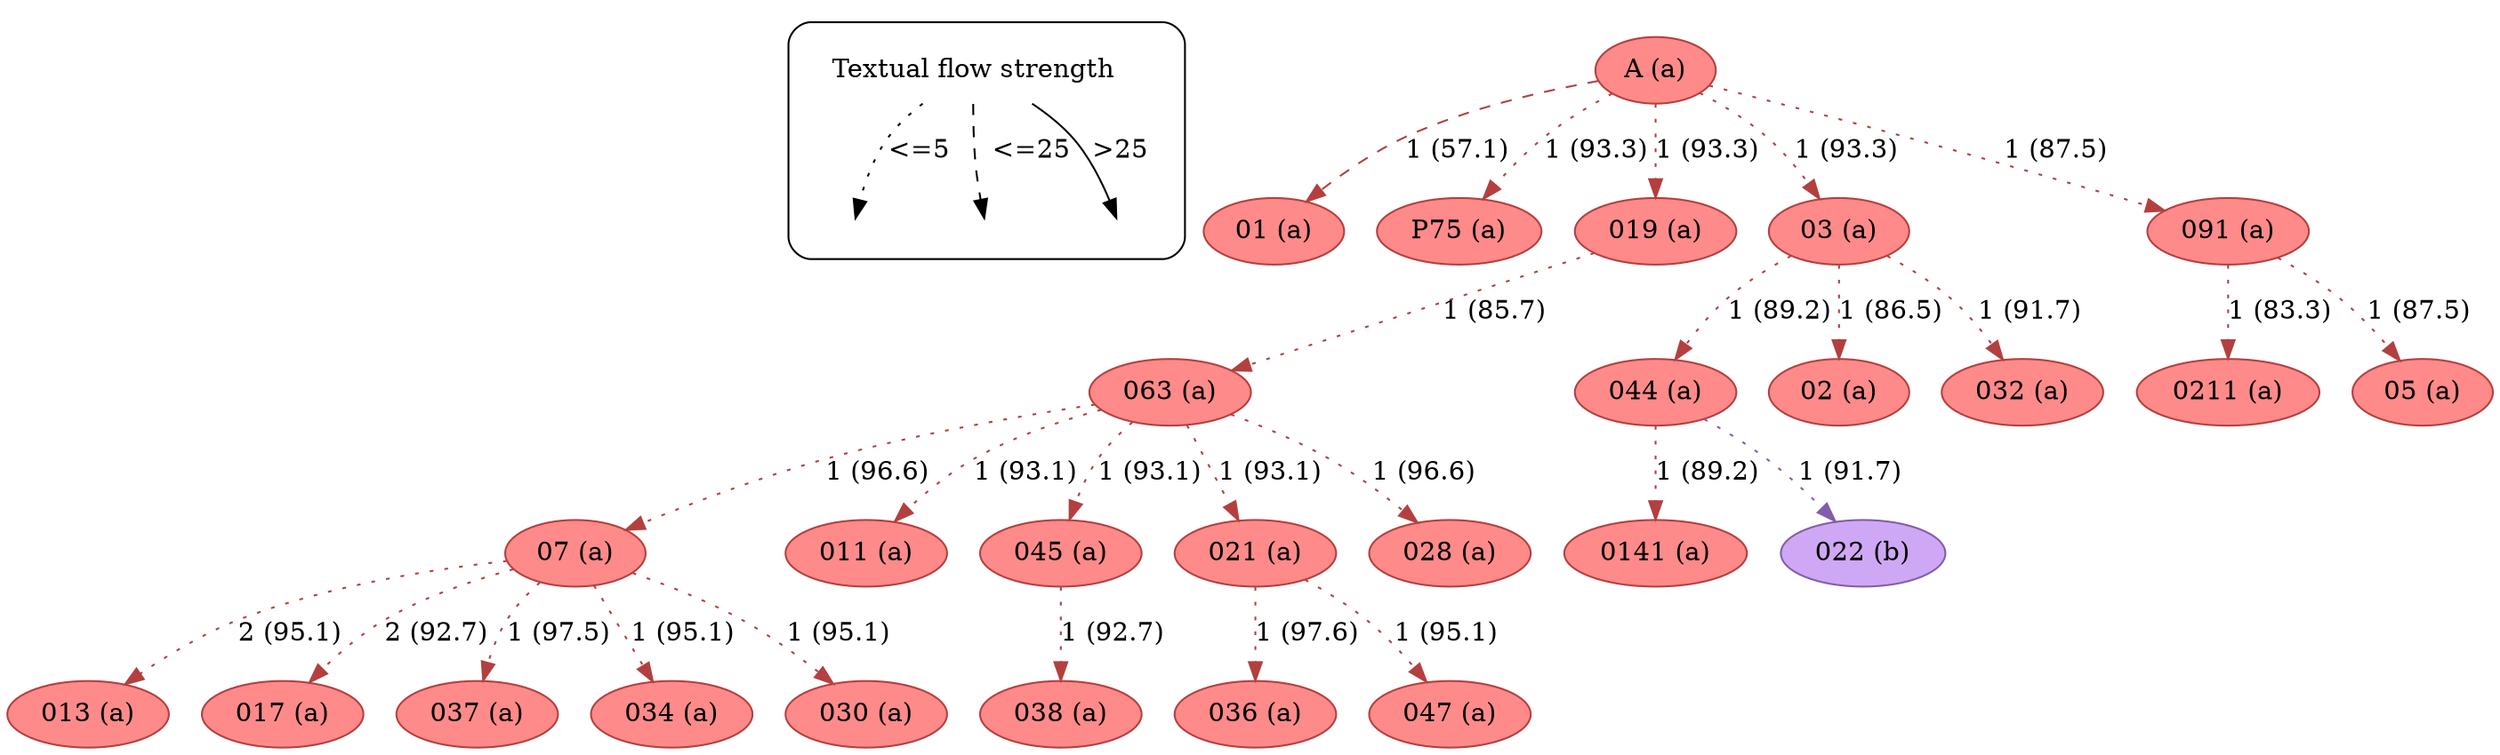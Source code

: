 strict digraph  {
	node [label="\N"];
	subgraph cluster_legend {
		graph [style=rounded];
		leg_s		 [label="Textual flow strength",
			shape=plaintext];
		leg_e1		 [fixedsize=True,
			height=0.2,
			label="",
			style=invis];
		leg_s -> leg_e1		 [label="<=5  ",
			style=dotted];
		leg_e2		 [fixedsize=True,
			height=0.2,
			label="",
			style=invis];
		leg_s -> leg_e2		 [label="  <=25",
			style=dashed];
		leg_e3		 [fixedsize=True,
			height=0.2,
			label="",
			style=invis];
		leg_s -> leg_e3		 [label=">25",
			style=solid];
	}
	A	 [color="#b43f3f",
		fillcolor="#FF8A8A",
		label="A (a)",
		style=filled];
	01	 [color="#b43f3f",
		fillcolor="#FF8A8A",
		label="01 (a)",
		style=filled];
	A -> 01	 [color="#b43f3f",
		label="1 (57.1)",
		style=dashed];
	P75	 [color="#b43f3f",
		fillcolor="#FF8A8A",
		label="P75 (a)",
		style=filled];
	A -> P75	 [color="#b43f3f",
		label="1 (93.3)",
		style=dotted];
	019	 [color="#b43f3f",
		fillcolor="#FF8A8A",
		label="019 (a)",
		style=filled];
	A -> 019	 [color="#b43f3f",
		label="1 (93.3)",
		style=dotted];
	03	 [color="#b43f3f",
		fillcolor="#FF8A8A",
		label="03 (a)",
		style=filled];
	A -> 03	 [color="#b43f3f",
		label="1 (93.3)",
		style=dotted];
	091	 [color="#b43f3f",
		fillcolor="#FF8A8A",
		label="091 (a)",
		style=filled];
	A -> 091	 [color="#b43f3f",
		label="1 (87.5)",
		style=dotted];
	07	 [color="#b43f3f",
		fillcolor="#FF8A8A",
		label="07 (a)",
		style=filled];
	013	 [color="#b43f3f",
		fillcolor="#FF8A8A",
		label="013 (a)",
		style=filled];
	07 -> 013	 [color="#b43f3f",
		label="2 (95.1)",
		style=dotted];
	017	 [color="#b43f3f",
		fillcolor="#FF8A8A",
		label="017 (a)",
		style=filled];
	07 -> 017	 [color="#b43f3f",
		label="2 (92.7)",
		style=dotted];
	037	 [color="#b43f3f",
		fillcolor="#FF8A8A",
		label="037 (a)",
		style=filled];
	07 -> 037	 [color="#b43f3f",
		label="1 (97.5)",
		style=dotted];
	034	 [color="#b43f3f",
		fillcolor="#FF8A8A",
		label="034 (a)",
		style=filled];
	07 -> 034	 [color="#b43f3f",
		label="1 (95.1)",
		style=dotted];
	030	 [color="#b43f3f",
		fillcolor="#FF8A8A",
		label="030 (a)",
		style=filled];
	07 -> 030	 [color="#b43f3f",
		label="1 (95.1)",
		style=dotted];
	063	 [color="#b43f3f",
		fillcolor="#FF8A8A",
		label="063 (a)",
		style=filled];
	019 -> 063	 [color="#b43f3f",
		label="1 (85.7)",
		style=dotted];
	044	 [color="#b43f3f",
		fillcolor="#FF8A8A",
		label="044 (a)",
		style=filled];
	03 -> 044	 [color="#b43f3f",
		label="1 (89.2)",
		style=dotted];
	02	 [color="#b43f3f",
		fillcolor="#FF8A8A",
		label="02 (a)",
		style=filled];
	03 -> 02	 [color="#b43f3f",
		label="1 (86.5)",
		style=dotted];
	032	 [color="#b43f3f",
		fillcolor="#FF8A8A",
		label="032 (a)",
		style=filled];
	03 -> 032	 [color="#b43f3f",
		label="1 (91.7)",
		style=dotted];
	0141	 [color="#b43f3f",
		fillcolor="#FF8A8A",
		label="0141 (a)",
		style=filled];
	044 -> 0141	 [color="#b43f3f",
		label="1 (89.2)",
		style=dotted];
	022	 [color="#835da9",
		fillcolor="#CEA8F4",
		label="022 (b)",
		style=filled];
	044 -> 022	 [color="#835da9",
		label="1 (91.7)",
		style=dotted];
	063 -> 07	 [color="#b43f3f",
		label="1 (96.6)",
		style=dotted];
	011	 [color="#b43f3f",
		fillcolor="#FF8A8A",
		label="011 (a)",
		style=filled];
	063 -> 011	 [color="#b43f3f",
		label="1 (93.1)",
		style=dotted];
	045	 [color="#b43f3f",
		fillcolor="#FF8A8A",
		label="045 (a)",
		style=filled];
	063 -> 045	 [color="#b43f3f",
		label="1 (93.1)",
		style=dotted];
	021	 [color="#b43f3f",
		fillcolor="#FF8A8A",
		label="021 (a)",
		style=filled];
	063 -> 021	 [color="#b43f3f",
		label="1 (93.1)",
		style=dotted];
	028	 [color="#b43f3f",
		fillcolor="#FF8A8A",
		label="028 (a)",
		style=filled];
	063 -> 028	 [color="#b43f3f",
		label="1 (96.6)",
		style=dotted];
	0211	 [color="#b43f3f",
		fillcolor="#FF8A8A",
		label="0211 (a)",
		style=filled];
	091 -> 0211	 [color="#b43f3f",
		label="1 (83.3)",
		style=dotted];
	05	 [color="#b43f3f",
		fillcolor="#FF8A8A",
		label="05 (a)",
		style=filled];
	091 -> 05	 [color="#b43f3f",
		label="1 (87.5)",
		style=dotted];
	038	 [color="#b43f3f",
		fillcolor="#FF8A8A",
		label="038 (a)",
		style=filled];
	045 -> 038	 [color="#b43f3f",
		label="1 (92.7)",
		style=dotted];
	036	 [color="#b43f3f",
		fillcolor="#FF8A8A",
		label="036 (a)",
		style=filled];
	021 -> 036	 [color="#b43f3f",
		label="1 (97.6)",
		style=dotted];
	047	 [color="#b43f3f",
		fillcolor="#FF8A8A",
		label="047 (a)",
		style=filled];
	021 -> 047	 [color="#b43f3f",
		label="1 (95.1)",
		style=dotted];
}
